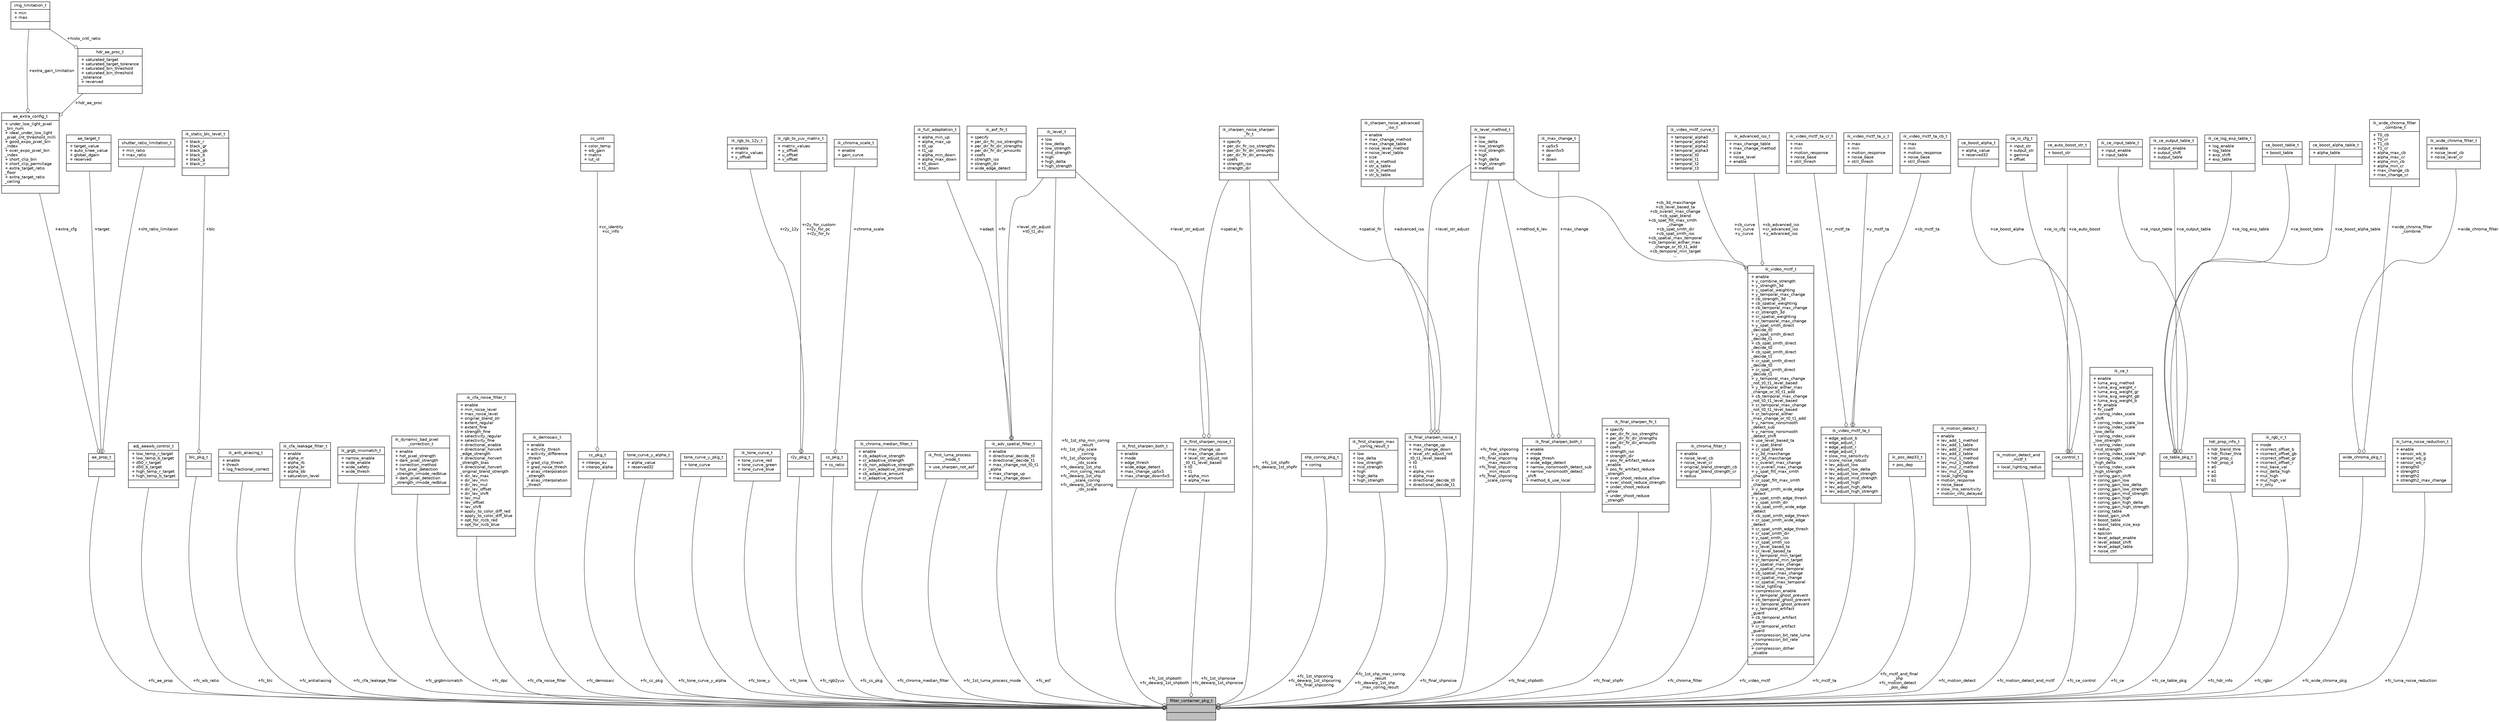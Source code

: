 digraph "filter_container_pkg_t"
{
 // INTERACTIVE_SVG=YES
 // LATEX_PDF_SIZE
  bgcolor="transparent";
  edge [fontname="Helvetica",fontsize="10",labelfontname="Helvetica",labelfontsize="10"];
  node [fontname="Helvetica",fontsize="10",shape=record];
  Node1 [label="{filter_container_pkg_t\n||}",height=0.2,width=0.4,color="black", fillcolor="grey75", style="filled", fontcolor="black",tooltip="This container contains all kinds of runtime adjusting filters, which are labelled with one unique fi..."];
  Node2 -> Node1 [color="grey25",fontsize="10",style="solid",label=" +fc_ae_prop" ,arrowhead="odiamond",fontname="Helvetica"];
  Node2 [label="{ae_prop_t\n||}",height=0.2,width=0.4,color="black",URL="$d8/d09/structae__prop__t.html",tooltip="This filter contains basic AE parameters for linear, 2X HDR, 3X HDR, and build-in HDR mode."];
  Node3 -> Node2 [color="grey25",fontsize="10",style="solid",label=" +target" ,arrowhead="odiamond",fontname="Helvetica"];
  Node3 [label="{ae_target_t\n|+ target_value\l+ auto_knee_value\l+ global_dgain\l+ reserved\l|}",height=0.2,width=0.4,color="black",URL="$de/d5f/structae__target__t.html",tooltip="This filter contains ae_targte for different modes."];
  Node4 -> Node2 [color="grey25",fontsize="10",style="solid",label=" +sht_ratio_limitaion" ,arrowhead="odiamond",fontname="Helvetica"];
  Node4 [label="{shutter_ratio_limitation_t\n|+ min_ratio\l+ max_ratio\l|}",height=0.2,width=0.4,color="black",URL="$d4/dd4/structshutter__ratio__limitation__t.html",tooltip="Description of shutter ratio limitation."];
  Node5 -> Node2 [color="grey25",fontsize="10",style="solid",label=" +extra_cfg" ,arrowhead="odiamond",fontname="Helvetica"];
  Node5 [label="{ae_extra_config_t\n|+ under_low_light_pixel\l_bin_num\l+ ideal_under_low_light\l_pixel_cnt_threshold_milli\l+ good_expo_pixel_bin\l_index\l+ over_expo_pixel_bin\l_index\l+ short_clip_bin\l+ short_clip_permillage\l+ extra_target_ratio\l_floor\l+ extra_target_ratio\l_ceiling\l|}",height=0.2,width=0.4,color="black",URL="$da/d83/structae__extra__config__t.html",tooltip="Description of extra configuration for AE."];
  Node6 -> Node5 [color="grey25",fontsize="10",style="solid",label=" +extra_gain_limitation" ,arrowhead="odiamond",fontname="Helvetica"];
  Node6 [label="{img_limitation_t\n|+ min\l+ max\l|}",height=0.2,width=0.4,color="black",URL="$dc/d71/structimg__limitation__t.html",tooltip=" "];
  Node7 -> Node5 [color="grey25",fontsize="10",style="solid",label=" +hdr_ae_proc" ,arrowhead="odiamond",fontname="Helvetica"];
  Node7 [label="{hdr_ae_proc_t\n|+ saturated_target\l+ saturated_target_tolerance\l+ saturated_bin_threshold\l+ saturated_bin_threshold\l_tolerance\l+ reverved\l|}",height=0.2,width=0.4,color="black",URL="$d6/dea/structhdr__ae__proc__t.html",tooltip=" "];
  Node6 -> Node7 [color="grey25",fontsize="10",style="solid",label=" +histo_cntl_ratio" ,arrowhead="odiamond",fontname="Helvetica"];
  Node8 -> Node1 [color="grey25",fontsize="10",style="solid",label=" +fc_wb_ratio" ,arrowhead="odiamond",fontname="Helvetica"];
  Node8 [label="{adj_aeawb_control_t\n|+ low_temp_r_target\l+ low_temp_b_target\l+ d50_r_target\l+ d50_b_target\l+ high_temp_r_target\l+ high_temp_b_target\l|}",height=0.2,width=0.4,color="black",URL="$d1/d7c/structadj__aeawb__control__t.html",tooltip="Description of AWB controlling configuration."];
  Node9 -> Node1 [color="grey25",fontsize="10",style="solid",label=" +fc_blc" ,arrowhead="odiamond",fontname="Helvetica"];
  Node9 [label="{blc_pkg_t\n||}",height=0.2,width=0.4,color="black",URL="$dd/db7/structblc__pkg__t.html",tooltip="Description of static black level for the specified sensor."];
  Node10 -> Node9 [color="grey25",fontsize="10",style="solid",label=" +blc" ,arrowhead="odiamond",fontname="Helvetica"];
  Node10 [label="{ik_static_blc_level_t\n|+ black_r\l+ black_gr\l+ black_gb\l+ black_b\l+ black_g\l+ black_ir\l|}",height=0.2,width=0.4,color="black",URL="$db/d82/structik__static__blc__level__t.html",tooltip=" "];
  Node11 -> Node1 [color="grey25",fontsize="10",style="solid",label=" +fc_antialiasing" ,arrowhead="odiamond",fontname="Helvetica"];
  Node11 [label="{ik_anti_aliasing_t\n|+ enable\l+ thresh\l+ log_fractional_correct\l|}",height=0.2,width=0.4,color="black",URL="$dc/d03/structik__anti__aliasing__t.html",tooltip=" "];
  Node12 -> Node1 [color="grey25",fontsize="10",style="solid",label=" +fc_cfa_leakage_filter" ,arrowhead="odiamond",fontname="Helvetica"];
  Node12 [label="{ik_cfa_leakage_filter_t\n|+ enable\l+ alpha_rr\l+ alpha_rb\l+ alpha_br\l+ alpha_bb\l+ saturation_level\l|}",height=0.2,width=0.4,color="black",URL="$d4/d82/structik__cfa__leakage__filter__t.html",tooltip=" "];
  Node13 -> Node1 [color="grey25",fontsize="10",style="solid",label=" +fc_grgbmismatch" ,arrowhead="odiamond",fontname="Helvetica"];
  Node13 [label="{ik_grgb_mismatch_t\n|+ narrow_enable\l+ wide_enable\l+ wide_safety\l+ wide_thresh\l|}",height=0.2,width=0.4,color="black",URL="$de/da8/structik__grgb__mismatch__t.html",tooltip=" "];
  Node14 -> Node1 [color="grey25",fontsize="10",style="solid",label=" +fc_dpc" ,arrowhead="odiamond",fontname="Helvetica"];
  Node14 [label="{ik_dynamic_bad_pixel\l_correction_t\n|+ enable\l+ hot_pixel_strength\l+ dark_pixel_strength\l+ correction_method\l+ hot_pixel_detection\l_strength_irmode_redblue\l+ dark_pixel_detection\l_strength_irmode_redblue\l|}",height=0.2,width=0.4,color="black",URL="$da/db7/structik__dynamic__bad__pixel__correction__t.html",tooltip=" "];
  Node15 -> Node1 [color="grey25",fontsize="10",style="solid",label=" +fc_cfa_noise_filter" ,arrowhead="odiamond",fontname="Helvetica"];
  Node15 [label="{ik_cfa_noise_filter_t\n|+ enable\l+ min_noise_level\l+ max_noise_level\l+ original_blend_str\l+ extent_regular\l+ extent_fine\l+ strength_fine\l+ selectivity_regular\l+ selectivity_fine\l+ directional_enable\l+ directional_horvert\l_edge_strength\l+ directional_horvert\l_strength_bias\l+ directional_horvert\l_original_blend_strength\l+ dir_lev_max\l+ dir_lev_min\l+ dir_lev_mul\l+ dir_lev_offset\l+ dir_lev_shift\l+ lev_mul\l+ lev_offset\l+ lev_shift\l+ apply_to_color_diff_red\l+ apply_to_color_diff_blue\l+ opt_for_rccb_red\l+ opt_for_rccb_blue\l|}",height=0.2,width=0.4,color="black",URL="$de/d6e/structik__cfa__noise__filter__t.html",tooltip=" "];
  Node16 -> Node1 [color="grey25",fontsize="10",style="solid",label=" +fc_demosaic" ,arrowhead="odiamond",fontname="Helvetica"];
  Node16 [label="{ik_demosaic_t\n|+ enable\l+ activity_thresh\l+ activity_difference\l_thresh\l+ grad_clip_thresh\l+ grad_noise_thresh\l+ alias_interpolation\l_strength\l+ alias_interpolation\l_thresh\l|}",height=0.2,width=0.4,color="black",URL="$dd/d83/structik__demosaic__t.html",tooltip=" "];
  Node17 -> Node1 [color="grey25",fontsize="10",style="solid",label=" +fc_cc_pkg" ,arrowhead="odiamond",fontname="Helvetica"];
  Node17 [label="{cc_pkg_t\n|+ interpo_ev\l+ interpo_alpha\l|}",height=0.2,width=0.4,color="black",URL="$d5/da8/structcc__pkg__t.html",tooltip="Description of parameters of Color Correction algorithm."];
  Node18 -> Node17 [color="grey25",fontsize="10",style="solid",label=" +cc_identity\n+cc_info" ,arrowhead="odiamond",fontname="Helvetica"];
  Node18 [label="{cc_unit\n|+ color_temp\l+ wb_gain\l+ matrix\l+ lut_id\l|}",height=0.2,width=0.4,color="black",URL="$d5/dee/structcc__unit.html",tooltip="Description of parameters of Color Correction unit."];
  Node19 -> Node1 [color="grey25",fontsize="10",style="solid",label=" +fc_tone_curve_y_alpha" ,arrowhead="odiamond",fontname="Helvetica"];
  Node19 [label="{tone_curve_y_alpha_t\n|+ alpha_value\l+ reserved32\l|}",height=0.2,width=0.4,color="black",URL="$d0/d9f/structtone__curve__y__alpha__t.html",tooltip=" "];
  Node20 -> Node1 [color="grey25",fontsize="10",style="solid",label=" +fc_tone_y" ,arrowhead="odiamond",fontname="Helvetica"];
  Node20 [label="{tone_curve_y_pkg_t\n|+ tone_curve\l|}",height=0.2,width=0.4,color="black",URL="$df/d13/structtone__curve__y__pkg__t.html",tooltip=" "];
  Node21 -> Node1 [color="grey25",fontsize="10",style="solid",label=" +fc_tone" ,arrowhead="odiamond",fontname="Helvetica"];
  Node21 [label="{ik_tone_curve_t\n|+ tone_curve_red\l+ tone_curve_green\l+ tone_curve_blue\l|}",height=0.2,width=0.4,color="black",URL="$d3/dc5/structik__tone__curve__t.html",tooltip=" "];
  Node22 -> Node1 [color="grey25",fontsize="10",style="solid",label=" +fc_rgb2yuv" ,arrowhead="odiamond",fontname="Helvetica"];
  Node22 [label="{r2y_pkg_t\n||}",height=0.2,width=0.4,color="black",URL="$df/d0d/structr2y__pkg__t.html",tooltip="Description of transformation matrix from RGB output to YUV output."];
  Node23 -> Node22 [color="grey25",fontsize="10",style="solid",label=" +r2y_for_custom\n+r2y_for_pc\n+r2y_for_tv" ,arrowhead="odiamond",fontname="Helvetica"];
  Node23 [label="{ik_rgb_to_yuv_matrix_t\n|+ matrix_values\l+ y_offset\l+ u_offset\l+ v_offset\l|}",height=0.2,width=0.4,color="black",URL="$d4/d61/structik__rgb__to__yuv__matrix__t.html",tooltip=" "];
  Node24 -> Node22 [color="grey25",fontsize="10",style="solid",label=" +r2y_12y" ,arrowhead="odiamond",fontname="Helvetica"];
  Node24 [label="{ik_rgb_to_12y_t\n|+ enable\l+ matrix_values\l+ y_offset\l|}",height=0.2,width=0.4,color="black",URL="$de/d89/structik__rgb__to__12y__t.html",tooltip=" "];
  Node25 -> Node1 [color="grey25",fontsize="10",style="solid",label=" +fc_cs_pkg" ,arrowhead="odiamond",fontname="Helvetica"];
  Node25 [label="{cs_pkg_t\n|+ cs_ratio\l|}",height=0.2,width=0.4,color="black",URL="$d1/d8b/structcs__pkg__t.html",tooltip="Description of parameters of chromatic scale curve."];
  Node26 -> Node25 [color="grey25",fontsize="10",style="solid",label=" +chroma_scale" ,arrowhead="odiamond",fontname="Helvetica"];
  Node26 [label="{ik_chroma_scale_t\n|+ enable\l+ gain_curve\l|}",height=0.2,width=0.4,color="black",URL="$de/d2b/structik__chroma__scale__t.html",tooltip=" "];
  Node27 -> Node1 [color="grey25",fontsize="10",style="solid",label=" +fc_chroma_median_filter" ,arrowhead="odiamond",fontname="Helvetica"];
  Node27 [label="{ik_chroma_median_filter_t\n|+ enable\l+ cb_adaptive_strength\l+ cr_adaptive_strength\l+ cb_non_adaptive_strength\l+ cr_non_adaptive_strength\l+ cb_adaptive_amount\l+ cr_adaptive_amount\l|}",height=0.2,width=0.4,color="black",URL="$de/dc6/structik__chroma__median__filter__t.html",tooltip=" "];
  Node28 -> Node1 [color="grey25",fontsize="10",style="solid",label=" +fc_1st_luma_process_mode" ,arrowhead="odiamond",fontname="Helvetica"];
  Node28 [label="{ik_first_luma_process\l_mode_t\n|+ use_sharpen_not_asf\l|}",height=0.2,width=0.4,color="black",URL="$db/d8a/structik__first__luma__process__mode__t.html",tooltip=" "];
  Node29 -> Node1 [color="grey25",fontsize="10",style="solid",label=" +fc_asf" ,arrowhead="odiamond",fontname="Helvetica"];
  Node29 [label="{ik_adv_spatial_filter_t\n|+ enable\l+ directional_decide_t0\l+ directional_decide_t1\l+ max_change_not_t0_t1\l_alpha\l+ max_change_up\l+ max_change_down\l|}",height=0.2,width=0.4,color="black",URL="$d4/d5c/structik__adv__spatial__filter__t.html",tooltip=" "];
  Node30 -> Node29 [color="grey25",fontsize="10",style="solid",label=" +fir" ,arrowhead="odiamond",fontname="Helvetica"];
  Node30 [label="{ik_asf_fir_t\n|+ specify\l+ per_dir_fir_iso_strengths\l+ per_dir_fir_dir_strengths\l+ per_dir_fir_dir_amounts\l+ coefs\l+ strength_iso\l+ strength_dir\l+ wide_edge_detect\l|}",height=0.2,width=0.4,color="black",URL="$d9/d62/structik__asf__fir__t.html",tooltip=" "];
  Node31 -> Node29 [color="grey25",fontsize="10",style="solid",label=" +adapt" ,arrowhead="odiamond",fontname="Helvetica"];
  Node31 [label="{ik_full_adaptation_t\n|+ alpha_min_up\l+ alpha_max_up\l+ t0_up\l+ t1_up\l+ alpha_min_down\l+ alpha_max_down\l+ t0_down\l+ t1_down\l|}",height=0.2,width=0.4,color="black",URL="$db/de9/structik__full__adaptation__t.html",tooltip=" "];
  Node32 -> Node29 [color="grey25",fontsize="10",style="solid",label=" +level_str_adjust\n+t0_t1_div" ,arrowhead="odiamond",fontname="Helvetica"];
  Node32 [label="{ik_level_t\n|+ low\l+ low_delta\l+ low_strength\l+ mid_strength\l+ high\l+ high_delta\l+ high_strength\l|}",height=0.2,width=0.4,color="black",URL="$de/d28/structik__level__t.html",tooltip=" "];
  Node33 -> Node1 [color="grey25",fontsize="10",style="solid",label=" +fc_1st_shpboth\n+fc_dewarp_1st_shpboth" ,arrowhead="odiamond",fontname="Helvetica"];
  Node33 [label="{ik_first_sharpen_both_t\n|+ enable\l+ mode\l+ edge_thresh\l+ wide_edge_detect\l+ max_change_up5x5\l+ max_change_down5x5\l|}",height=0.2,width=0.4,color="black",URL="$d5/d4f/structik__first__sharpen__both__t.html",tooltip=" "];
  Node34 -> Node1 [color="grey25",fontsize="10",style="solid",label=" +fc_1st_shpnoise\n+fc_dewarp_1st_shpnoise" ,arrowhead="odiamond",fontname="Helvetica"];
  Node34 [label="{ik_first_sharpen_noise_t\n|+ max_change_up\l+ max_change_down\l+ level_str_adjust_not\l_t0_t1_level_based\l+ t0\l+ t1\l+ alpha_min\l+ alpha_max\l|}",height=0.2,width=0.4,color="black",URL="$da/d7d/structik__first__sharpen__noise__t.html",tooltip=" "];
  Node35 -> Node34 [color="grey25",fontsize="10",style="solid",label=" +spatial_fir" ,arrowhead="odiamond",fontname="Helvetica"];
  Node35 [label="{ik_sharpen_noise_sharpen\l_fir_t\n|+ specify\l+ per_dir_fir_iso_strengths\l+ per_dir_fir_dir_strengths\l+ per_dir_fir_dir_amounts\l+ coefs\l+ strength_iso\l+ strength_dir\l|}",height=0.2,width=0.4,color="black",URL="$d9/d97/structik__sharpen__noise__sharpen__fir__t.html",tooltip=" "];
  Node32 -> Node34 [color="grey25",fontsize="10",style="solid",label=" +level_str_adjust" ,arrowhead="odiamond",fontname="Helvetica"];
  Node35 -> Node1 [color="grey25",fontsize="10",style="solid",label=" +fc_1st_shpfir\n+fc_dewarp_1st_shpfir" ,arrowhead="odiamond",fontname="Helvetica"];
  Node36 -> Node1 [color="grey25",fontsize="10",style="solid",label=" +fc_1st_shpcoring\n+fc_dewarp_1st_shpcoring\n+fc_final_shpcoring" ,arrowhead="odiamond",fontname="Helvetica"];
  Node36 [label="{shp_coring_pkg_t\n|+ coring\l|}",height=0.2,width=0.4,color="black",URL="$d7/dab/structshp__coring__pkg__t.html",tooltip="Description of first dewarp sharpening coring table."];
  Node32 -> Node1 [color="grey25",fontsize="10",style="solid",label=" +fc_1st_shp_min_coring\l_result\n+fc_1st_shp_scale\l_coring\n+fc_1st_shpcoring\l_idx_scale\n+fc_dewarp_1st_shp\l_min_coring_result\n+fc_dewarp_1st_shp\l_scale_coring\n+fc_dewarp_1st_shpcoring\l_idx_scale" ,arrowhead="odiamond",fontname="Helvetica"];
  Node37 -> Node1 [color="grey25",fontsize="10",style="solid",label=" +fc_1st_shp_max_coring\l_result\n+fc_dewarp_1st_shp\l_max_coring_result" ,arrowhead="odiamond",fontname="Helvetica"];
  Node37 [label="{ik_first_sharpen_max\l_coring_result_t\n|+ low\l+ low_delta\l+ low_strength\l+ mid_strength\l+ high\l+ high_delta\l+ high_strength\l|}",height=0.2,width=0.4,color="black",URL="$d2/d80/structik__first__sharpen__max__coring__result__t.html",tooltip=" "];
  Node38 -> Node1 [color="grey25",fontsize="10",style="solid",label=" +fc_final_shpboth" ,arrowhead="odiamond",fontname="Helvetica"];
  Node38 [label="{ik_final_sharpen_both_t\n|+ enable\l+ mode\l+ edge_thresh\l+ wide_edge_detect\l+ narrow_nonsmooth_detect_sub\l+ narrow_nonsmooth_detect\l_shift\l+ method_6_use_local\l|}",height=0.2,width=0.4,color="black",URL="$d4/d6e/structik__final__sharpen__both__t.html",tooltip=" "];
  Node39 -> Node38 [color="grey25",fontsize="10",style="solid",label=" +max_change" ,arrowhead="odiamond",fontname="Helvetica"];
  Node39 [label="{ik_max_change_t\n|+ up5x5\l+ down5x5\l+ up\l+ down\l|}",height=0.2,width=0.4,color="black",URL="$de/da8/structik__max__change__t.html",tooltip=" "];
  Node40 -> Node38 [color="grey25",fontsize="10",style="solid",label=" +method_6_lev" ,arrowhead="odiamond",fontname="Helvetica"];
  Node40 [label="{ik_level_method_t\n|+ low\l+ low_delta\l+ low_strength\l+ mid_strength\l+ high\l+ high_delta\l+ high_strength\l+ method\l|}",height=0.2,width=0.4,color="black",URL="$d9/db3/structik__level__method__t.html",tooltip=" "];
  Node41 -> Node1 [color="grey25",fontsize="10",style="solid",label=" +fc_final_shpnoise" ,arrowhead="odiamond",fontname="Helvetica"];
  Node41 [label="{ik_final_sharpen_noise_t\n|+ max_change_up\l+ max_change_down\l+ level_str_adjust_not\l_t0_t1_level_based\l+ t0\l+ t1\l+ alpha_min\l+ alpha_max\l+ directional_decide_t0\l+ directional_decide_t1\l|}",height=0.2,width=0.4,color="black",URL="$dc/d79/structik__final__sharpen__noise__t.html",tooltip=" "];
  Node35 -> Node41 [color="grey25",fontsize="10",style="solid",label=" +spatial_fir" ,arrowhead="odiamond",fontname="Helvetica"];
  Node40 -> Node41 [color="grey25",fontsize="10",style="solid",label=" +level_str_adjust" ,arrowhead="odiamond",fontname="Helvetica"];
  Node42 -> Node41 [color="grey25",fontsize="10",style="solid",label=" +advanced_iso" ,arrowhead="odiamond",fontname="Helvetica"];
  Node42 [label="{ik_sharpen_noise_advanced\l_iso_t\n|+ enable\l+ max_change_method\l+ max_change_table\l+ noise_level_method\l+ noise_level_table\l+ size\l+ str_a_method\l+ str_a_table\l+ str_b_method\l+ str_b_table\l|}",height=0.2,width=0.4,color="black",URL="$d1/d41/structik__sharpen__noise__advanced__iso__t.html",tooltip=" "];
  Node43 -> Node1 [color="grey25",fontsize="10",style="solid",label=" +fc_final_shpfir" ,arrowhead="odiamond",fontname="Helvetica"];
  Node43 [label="{ik_final_sharpen_fir_t\n|+ specify\l+ per_dir_fir_iso_strengths\l+ per_dir_fir_dir_strengths\l+ per_dir_fir_dir_amounts\l+ coefs\l+ strength_iso\l+ strength_dir\l+ pos_fir_artifact_reduce\l_enable\l+ pos_fir_artifact_reduce\l_strength\l+ over_shoot_reduce_allow\l+ over_shoot_reduce_strength\l+ under_shoot_reduce\l_allow\l+ under_shoot_reduce\l_strength\l|}",height=0.2,width=0.4,color="black",URL="$d6/d07/structik__final__sharpen__fir__t.html",tooltip=" "];
  Node40 -> Node1 [color="grey25",fontsize="10",style="solid",label=" +fc_final_shpcoring\l_idx_scale\n+fc_final_shpcoring\l_max_result\n+fc_final_shpcoring\l_min_result\n+fc_final_shpcoring\l_scale_coring" ,arrowhead="odiamond",fontname="Helvetica"];
  Node44 -> Node1 [color="grey25",fontsize="10",style="solid",label=" +fc_chroma_filter" ,arrowhead="odiamond",fontname="Helvetica"];
  Node44 [label="{ik_chroma_filter_t\n|+ enable\l+ noise_level_cb\l+ noise_level_cr\l+ original_blend_strength_cb\l+ original_blend_strength_cr\l+ radius\l|}",height=0.2,width=0.4,color="black",URL="$de/d27/structik__chroma__filter__t.html",tooltip=" "];
  Node45 -> Node1 [color="grey25",fontsize="10",style="solid",label=" +fc_video_mctf" ,arrowhead="odiamond",fontname="Helvetica"];
  Node45 [label="{ik_video_mctf_t\n|+ enable\l+ y_combine_strength\l+ y_strength_3d\l+ y_spatial_weighting\l+ y_temporal_max_change\l+ cb_strength_3d\l+ cb_spatial_weighting\l+ cb_temporal_max_change\l+ cr_strength_3d\l+ cr_spatial_weighting\l+ cr_temporal_max_change\l+ y_spat_smth_direct\l_decide_t0\l+ y_spat_smth_direct\l_decide_t1\l+ cb_spat_smth_direct\l_decide_t0\l+ cb_spat_smth_direct\l_decide_t1\l+ cr_spat_smth_direct\l_decide_t0\l+ cr_spat_smth_direct\l_decide_t1\l+ y_temporal_max_change\l_not_t0_t1_level_based\l+ y_temporal_either_max\l_change_or_t0_t1_add\l+ cb_temporal_max_change\l_not_t0_t1_level_based\l+ cr_temporal_max_change\l_not_t0_t1_level_based\l+ cr_temporal_either\l_max_change_or_t0_t1_add\l+ y_narrow_nonsmooth\l_detect_sub\l+ y_narrow_nonsmooth\l_detect_shift\l+ use_level_based_ta\l+ y_spat_blend\l+ cr_spat_blend\l+ y_3d_maxchange\l+ cr_3d_maxchange\l+ y_overall_max_change\l+ cr_overall_max_change\l+ y_spat_filt_max_smth\l_change\l+ cr_spat_filt_max_smth\l_change\l+ y_spat_smth_wide_edge\l_detect\l+ y_spat_smth_edge_thresh\l+ y_spat_smth_dir\l+ cb_spat_smth_wide_edge\l_detect\l+ cb_spat_smth_edge_thresh\l+ cr_spat_smth_wide_edge\l_detect\l+ cr_spat_smth_edge_thresh\l+ cr_spat_smth_dir\l+ y_spat_smth_iso\l+ cr_spat_smth_iso\l+ y_level_based_ta\l+ cr_level_based_ta\l+ y_temporal_min_target\l+ cr_temporal_min_target\l+ y_spatial_max_change\l+ y_spatial_max_temporal\l+ cb_spatial_max_change\l+ cr_spatial_max_change\l+ cr_spatial_max_temporal\l+ local_lighting\l+ compression_enable\l+ y_temporal_ghost_prevent\l+ cb_temporal_ghost_prevent\l+ cr_temporal_ghost_prevent\l+ y_temporal_artifact\l_guard\l+ cb_temporal_artifact\l_guard\l+ cr_temporal_artifact\l_guard\l+ compression_bit_rate_luma\l+ compression_bit_rate\l_chroma\l+ compression_dither\l_disable\l|}",height=0.2,width=0.4,color="black",URL="$de/df6/structik__video__mctf__t.html",tooltip=" "];
  Node46 -> Node45 [color="grey25",fontsize="10",style="solid",label=" +cb_curve\n+cr_curve\n+y_curve" ,arrowhead="odiamond",fontname="Helvetica"];
  Node46 [label="{ik_video_mctf_curve_t\n|+ temporal_alpha0\l+ temporal_alpha1\l+ temporal_alpha2\l+ temporal_alpha3\l+ temporal_t0\l+ temporal_t1\l+ temporal_t2\l+ temporal_t3\l|}",height=0.2,width=0.4,color="black",URL="$d2/dcc/structik__video__mctf__curve__t.html",tooltip=" "];
  Node40 -> Node45 [color="grey25",fontsize="10",style="solid",label=" +cb_3d_maxchange\n+cb_level_based_ta\n+cb_overall_max_change\n+cb_spat_blend\n+cb_spat_filt_max_smth\l_change\n+cb_spat_smth_dir\n+cb_spat_smth_iso\n+cb_spatial_max_temporal\n+cb_temporal_either_max\l_change_or_t0_t1_add\n+cb_temporal_min_target\n..." ,arrowhead="odiamond",fontname="Helvetica"];
  Node47 -> Node45 [color="grey25",fontsize="10",style="solid",label=" +cb_advanced_iso\n+cr_advanced_iso\n+y_advanced_iso" ,arrowhead="odiamond",fontname="Helvetica"];
  Node47 [label="{ik_advanced_iso_t\n|+ max_change_table\l+ max_change_method\l+ size\l+ noise_level\l+ enable\l|}",height=0.2,width=0.4,color="black",URL="$da/dd4/structik__advanced__iso__t.html",tooltip=" "];
  Node48 -> Node1 [color="grey25",fontsize="10",style="solid",label=" +fc_mctf_ta" ,arrowhead="odiamond",fontname="Helvetica"];
  Node48 [label="{ik_video_mctf_ta_t\n|+ edge_adjust_b\l+ edge_adjust_l\l+ edge_adjust_r\l+ edge_adjust_t\l+ slow_mo_sensitivity\l+ score_noise_robust\l+ lev_adjust_low\l+ lev_adjust_low_delta\l+ lev_adjust_low_strength\l+ lev_adjust_mid_strength\l+ lev_adjust_high\l+ lev_adjust_high_delta\l+ lev_adjust_high_strength\l|}",height=0.2,width=0.4,color="black",URL="$d0/d9d/structik__video__mctf__ta__t.html",tooltip=" "];
  Node49 -> Node48 [color="grey25",fontsize="10",style="solid",label=" +y_mctf_ta" ,arrowhead="odiamond",fontname="Helvetica"];
  Node49 [label="{ik_video_mctf_ta_y_t\n|+ max\l+ min\l+ motion_response\l+ noise_base\l+ still_thresh\l|}",height=0.2,width=0.4,color="black",URL="$dc/d9f/structik__video__mctf__ta__y__t.html",tooltip=" "];
  Node50 -> Node48 [color="grey25",fontsize="10",style="solid",label=" +cb_mctf_ta" ,arrowhead="odiamond",fontname="Helvetica"];
  Node50 [label="{ik_video_mctf_ta_cb_t\n|+ max\l+ min\l+ motion_response\l+ noise_base\l+ still_thresh\l|}",height=0.2,width=0.4,color="black",URL="$d7/d7b/structik__video__mctf__ta__cb__t.html",tooltip=" "];
  Node51 -> Node48 [color="grey25",fontsize="10",style="solid",label=" +cr_mctf_ta" ,arrowhead="odiamond",fontname="Helvetica"];
  Node51 [label="{ik_video_mctf_ta_cr_t\n|+ max\l+ min\l+ motion_response\l+ noise_base\l+ still_thresh\l|}",height=0.2,width=0.4,color="black",URL="$db/d9a/structik__video__mctf__ta__cr__t.html",tooltip=" "];
  Node52 -> Node1 [color="grey25",fontsize="10",style="solid",label=" +fc_mctf_and_final\l_shp\n+fc_motion_detect\l_pos_dep" ,arrowhead="odiamond",fontname="Helvetica"];
  Node52 [label="{ik_pos_dep33_t\n|+ pos_dep\l|}",height=0.2,width=0.4,color="black",URL="$d8/d76/structik__pos__dep33__t.html",tooltip=" "];
  Node53 -> Node1 [color="grey25",fontsize="10",style="solid",label=" +fc_motion_detect" ,arrowhead="odiamond",fontname="Helvetica"];
  Node53 [label="{ik_motion_detect_t\n|+ enable\l+ lev_add_1_method\l+ lev_add_1_table\l+ lev_add_2_method\l+ lev_add_2_table\l+ lev_mul_1_method\l+ lev_mul_1_table\l+ lev_mul_2_method\l+ lev_mul_2_table\l+ local_lighting\l+ motion_response\l+ noise_base\l+ slow_mo_sensitivity\l+ motion_info_delayed\l|}",height=0.2,width=0.4,color="black",URL="$d2/d42/structik__motion__detect__t.html",tooltip=" "];
  Node54 -> Node1 [color="grey25",fontsize="10",style="solid",label=" +fc_motion_detect_and_mctf" ,arrowhead="odiamond",fontname="Helvetica"];
  Node54 [label="{ik_motion_detect_and\l_mctf_t\n|+ local_lighting_radius\l|}",height=0.2,width=0.4,color="black",URL="$d6/d2d/structik__motion__detect__and__mctf__t.html",tooltip=" "];
  Node55 -> Node1 [color="grey25",fontsize="10",style="solid",label=" +fc_ce_control" ,arrowhead="odiamond",fontname="Helvetica"];
  Node55 [label="{ce_control_t\n||}",height=0.2,width=0.4,color="black",URL="$d2/d3d/structce__control__t.html",tooltip="Description of parameters of Contrast Enhancement tables."];
  Node56 -> Node55 [color="grey25",fontsize="10",style="solid",label=" +ce_io_cfg" ,arrowhead="odiamond",fontname="Helvetica"];
  Node56 [label="{ce_io_cfg_t\n|+ input_str\l+ output_str\l+ gamma\l+ offset\l|}",height=0.2,width=0.4,color="black",URL="$d1/d15/structce__io__cfg__t.html",tooltip=" "];
  Node57 -> Node55 [color="grey25",fontsize="10",style="solid",label=" +ce_auto_boost" ,arrowhead="odiamond",fontname="Helvetica"];
  Node57 [label="{ce_auto_boost_str_t\n|+ boost_str\l|}",height=0.2,width=0.4,color="black",URL="$d0/d7b/structce__auto__boost__str__t.html",tooltip=" "];
  Node58 -> Node55 [color="grey25",fontsize="10",style="solid",label=" +ce_boost_alpha" ,arrowhead="odiamond",fontname="Helvetica"];
  Node58 [label="{ce_boost_alpha_t\n|+ alpha_value\l+ reserved32\l|}",height=0.2,width=0.4,color="black",URL="$d4/d09/structce__boost__alpha__t.html",tooltip=" "];
  Node59 -> Node1 [color="grey25",fontsize="10",style="solid",label=" +fc_ce" ,arrowhead="odiamond",fontname="Helvetica"];
  Node59 [label="{ik_ce_t\n|+ enable\l+ luma_avg_method\l+ luma_avg_weight_r\l+ luma_avg_weight_gr\l+ luma_avg_weight_gb\l+ luma_avg_weight_b\l+ fir_enable\l+ fir_coeff\l+ coring_index_scale\l_shift\l+ coring_index_scale_low\l+ coring_index_scale\l_low_delta\l+ coring_index_scale\l_low_strength\l+ coring_index_scale\l_mid_strength\l+ coring_index_scale_high\l+ coring_index_scale\l_high_delta\l+ coring_index_scale\l_high_strength\l+ coring_gain_shift\l+ coring_gain_low\l+ coring_gain_low_delta\l+ coring_gain_low_strength\l+ coring_gain_mid_strength\l+ coring_gain_high\l+ coring_gain_high_delta\l+ coring_gain_high_strength\l+ coring_table\l+ boost_gain_shift\l+ boost_table\l+ boost_table_size_exp\l+ radius\l+ epsilon\l+ level_adapt_enable\l+ level_adapt_shift\l+ level_adapt_table\l+ noise_ctrl\l|}",height=0.2,width=0.4,color="black",URL="$d6/d5f/structik__ce__t.html",tooltip=" "];
  Node60 -> Node1 [color="grey25",fontsize="10",style="solid",label=" +fc_ce_table_pkg" ,arrowhead="odiamond",fontname="Helvetica"];
  Node60 [label="{ce_table_pkg_t\n||}",height=0.2,width=0.4,color="black",URL="$df/d17/structce__table__pkg__t.html",tooltip="Description of input, output and boost tables of Contrast Enhancement."];
  Node61 -> Node60 [color="grey25",fontsize="10",style="solid",label=" +ce_input_table" ,arrowhead="odiamond",fontname="Helvetica"];
  Node61 [label="{ik_ce_input_table_t\n|+ input_enable\l+ input_table\l|}",height=0.2,width=0.4,color="black",URL="$d1/d18/structik__ce__input__table__t.html",tooltip=" "];
  Node62 -> Node60 [color="grey25",fontsize="10",style="solid",label=" +ce_output_table" ,arrowhead="odiamond",fontname="Helvetica"];
  Node62 [label="{ik_ce_output_table_t\n|+ output_enable\l+ output_shift\l+ output_table\l|}",height=0.2,width=0.4,color="black",URL="$d0/df1/structik__ce__output__table__t.html",tooltip=" "];
  Node63 -> Node60 [color="grey25",fontsize="10",style="solid",label=" +ce_log_exp_table" ,arrowhead="odiamond",fontname="Helvetica"];
  Node63 [label="{ik_ce_log_exp_table_t\n|+ log_enable\l+ log_table\l+ exp_shift\l+ exp_table\l|}",height=0.2,width=0.4,color="black",URL="$d0/d89/structik__ce__log__exp__table__t.html",tooltip=" "];
  Node64 -> Node60 [color="grey25",fontsize="10",style="solid",label=" +ce_boost_table" ,arrowhead="odiamond",fontname="Helvetica"];
  Node64 [label="{ce_boost_table_t\n|+ boost_table\l|}",height=0.2,width=0.4,color="black",URL="$d2/d84/structce__boost__table__t.html",tooltip=" "];
  Node65 -> Node60 [color="grey25",fontsize="10",style="solid",label=" +ce_boost_alpha_table" ,arrowhead="odiamond",fontname="Helvetica"];
  Node65 [label="{ce_boost_alpha_table_t\n|+ alpha_table\l|}",height=0.2,width=0.4,color="black",URL="$d7/daf/structce__boost__alpha__table__t.html",tooltip=" "];
  Node66 -> Node1 [color="grey25",fontsize="10",style="solid",label=" +fc_hdr_info" ,arrowhead="odiamond",fontname="Helvetica"];
  Node66 [label="{hdr_prop_info_t\n|+ hdr_blend_thre\l+ hdr_flicker_thre\l+ hdr_prop_c\l+ hdr_prop_d\l+ a0\l+ a1\l+ b0\l+ b1\l|}",height=0.2,width=0.4,color="black",URL="$d2/dae/structhdr__prop__info__t.html",tooltip="Description of blending configuration for HDR mode."];
  Node67 -> Node1 [color="grey25",fontsize="10",style="solid",label=" +fc_rgbir" ,arrowhead="odiamond",fontname="Helvetica"];
  Node67 [label="{ik_rgb_ir_t\n|+ mode\l+ ircorrect_offset_b\l+ ircorrect_offset_gb\l+ ircorrect_offset_gr\l+ ircorrect_offset_r\l+ mul_base_val\l+ mul_delta_high\l+ mul_high\l+ mul_high_val\l+ ir_only\l|}",height=0.2,width=0.4,color="black",URL="$dd/dd2/structik__rgb__ir__t.html",tooltip=" "];
  Node68 -> Node1 [color="grey25",fontsize="10",style="solid",label=" +fc_wide_chroma_pkg" ,arrowhead="odiamond",fontname="Helvetica"];
  Node68 [label="{wide_chroma_pkg_t\n||}",height=0.2,width=0.4,color="black",URL="$d2/dd2/structwide__chroma__pkg__t.html",tooltip=" "];
  Node69 -> Node68 [color="grey25",fontsize="10",style="solid",label=" +wide_chroma_filter" ,arrowhead="odiamond",fontname="Helvetica"];
  Node69 [label="{ik_wide_chroma_filter_t\n|+ enable\l+ noise_level_cb\l+ noise_level_cr\l|}",height=0.2,width=0.4,color="black",URL="$d6/d1b/structik__wide__chroma__filter__t.html",tooltip=" "];
  Node70 -> Node68 [color="grey25",fontsize="10",style="solid",label=" +wide_chroma_filter\l_combine" ,arrowhead="odiamond",fontname="Helvetica"];
  Node70 [label="{ik_wide_chroma_filter\l_combine_t\n|+ T0_cb\l+ T0_cr\l+ T1_cb\l+ T1_cr\l+ alpha_max_cb\l+ alpha_max_cr\l+ alpha_min_cb\l+ alpha_min_cr\l+ max_change_cb\l+ max_change_cr\l|}",height=0.2,width=0.4,color="black",URL="$dd/df4/structik__wide__chroma__filter__combine__t.html",tooltip=" "];
  Node71 -> Node1 [color="grey25",fontsize="10",style="solid",label=" +fc_luma_noise_reduction" ,arrowhead="odiamond",fontname="Helvetica"];
  Node71 [label="{ik_luma_noise_reduction_t\n|+ enable\l+ sensor_wb_b\l+ sensor_wb_g\l+ sensor_wb_r\l+ strength0\l+ strength1\l+ strength2\l+ strength2_max_change\l|}",height=0.2,width=0.4,color="black",URL="$d5/d34/structik__luma__noise__reduction__t.html",tooltip=" "];
}
